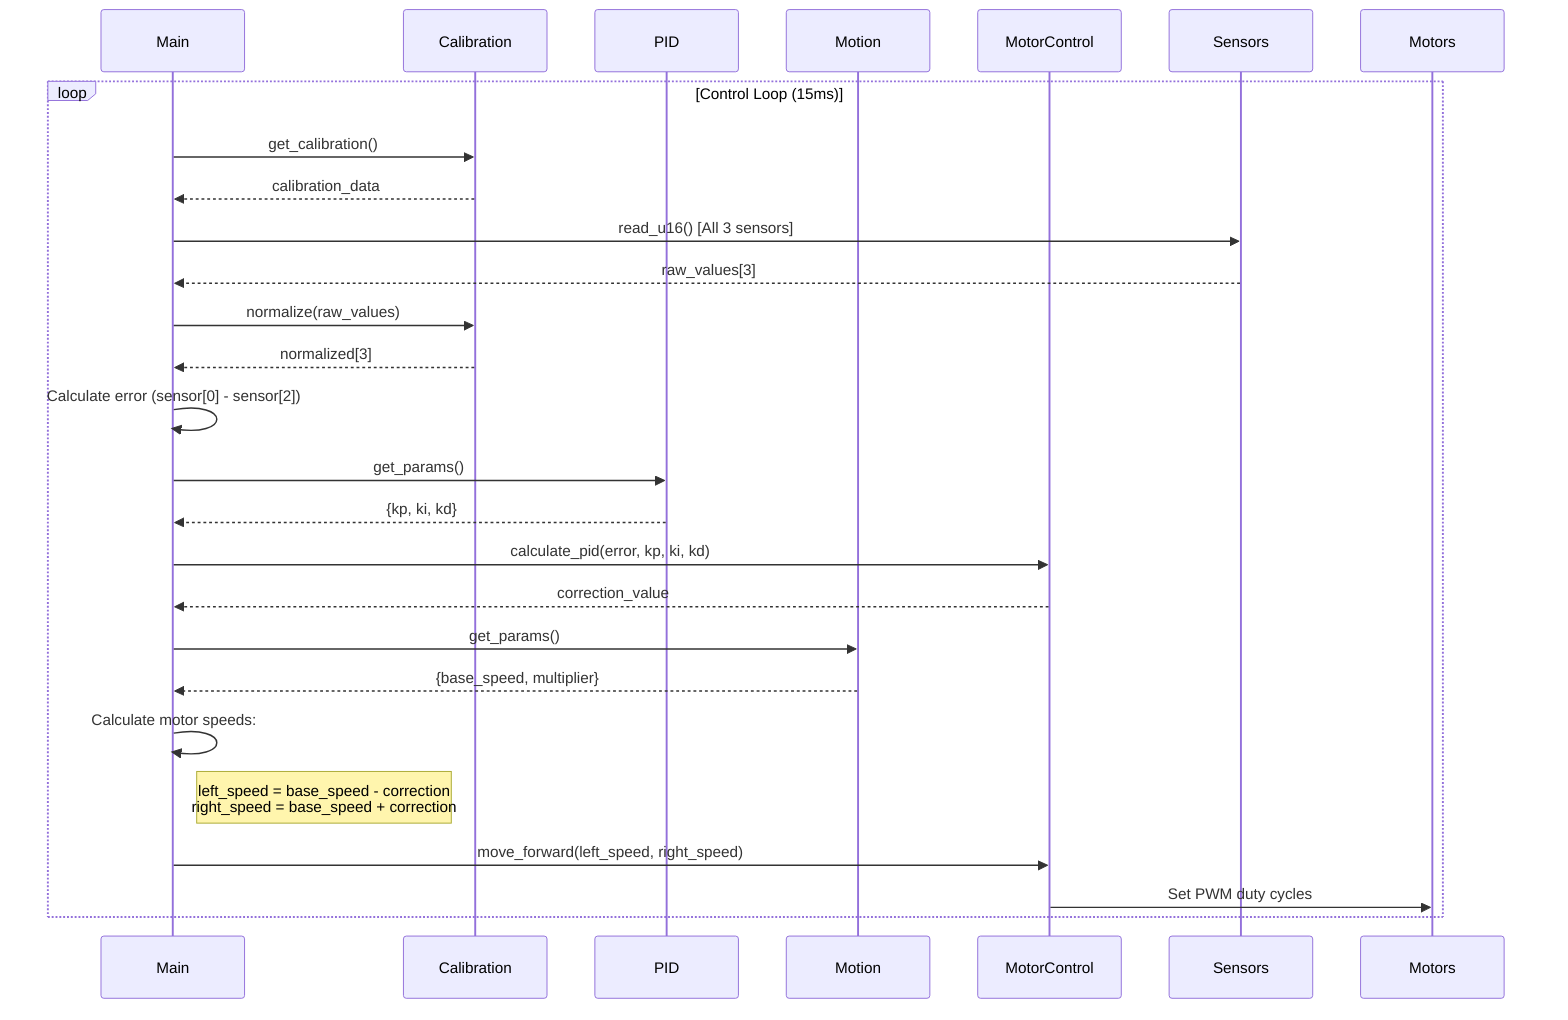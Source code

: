 sequenceDiagram
    participant Main
    participant Calibration
    participant PID
    participant Motion
    participant MotorControl
    participant Sensors
    participant Motors

    loop Control Loop (15ms)
        Main->>Calibration: get_calibration()
        Calibration-->>Main: calibration_data
        
        Main->>Sensors: read_u16() [All 3 sensors]
        Sensors-->>Main: raw_values[3]
        
        Main->>Calibration: normalize(raw_values)
        Calibration-->>Main: normalized[3]
        
        Main->>Main: Calculate error (sensor[0] - sensor[2])
        
        Main->>PID: get_params()
        PID-->>Main: {kp, ki, kd}
        
        Main->>MotorControl: calculate_pid(error, kp, ki, kd)
        MotorControl-->>Main: correction_value
        
        Main->>Motion: get_params()
        Motion-->>Main: {base_speed, multiplier}
        
        Main->>Main: Calculate motor speeds:
        Note right of Main: left_speed = base_speed - correction<br/>right_speed = base_speed + correction
        
        Main->>MotorControl: move_forward(left_speed, right_speed)
        MotorControl->>Motors: Set PWM duty cycles
    end